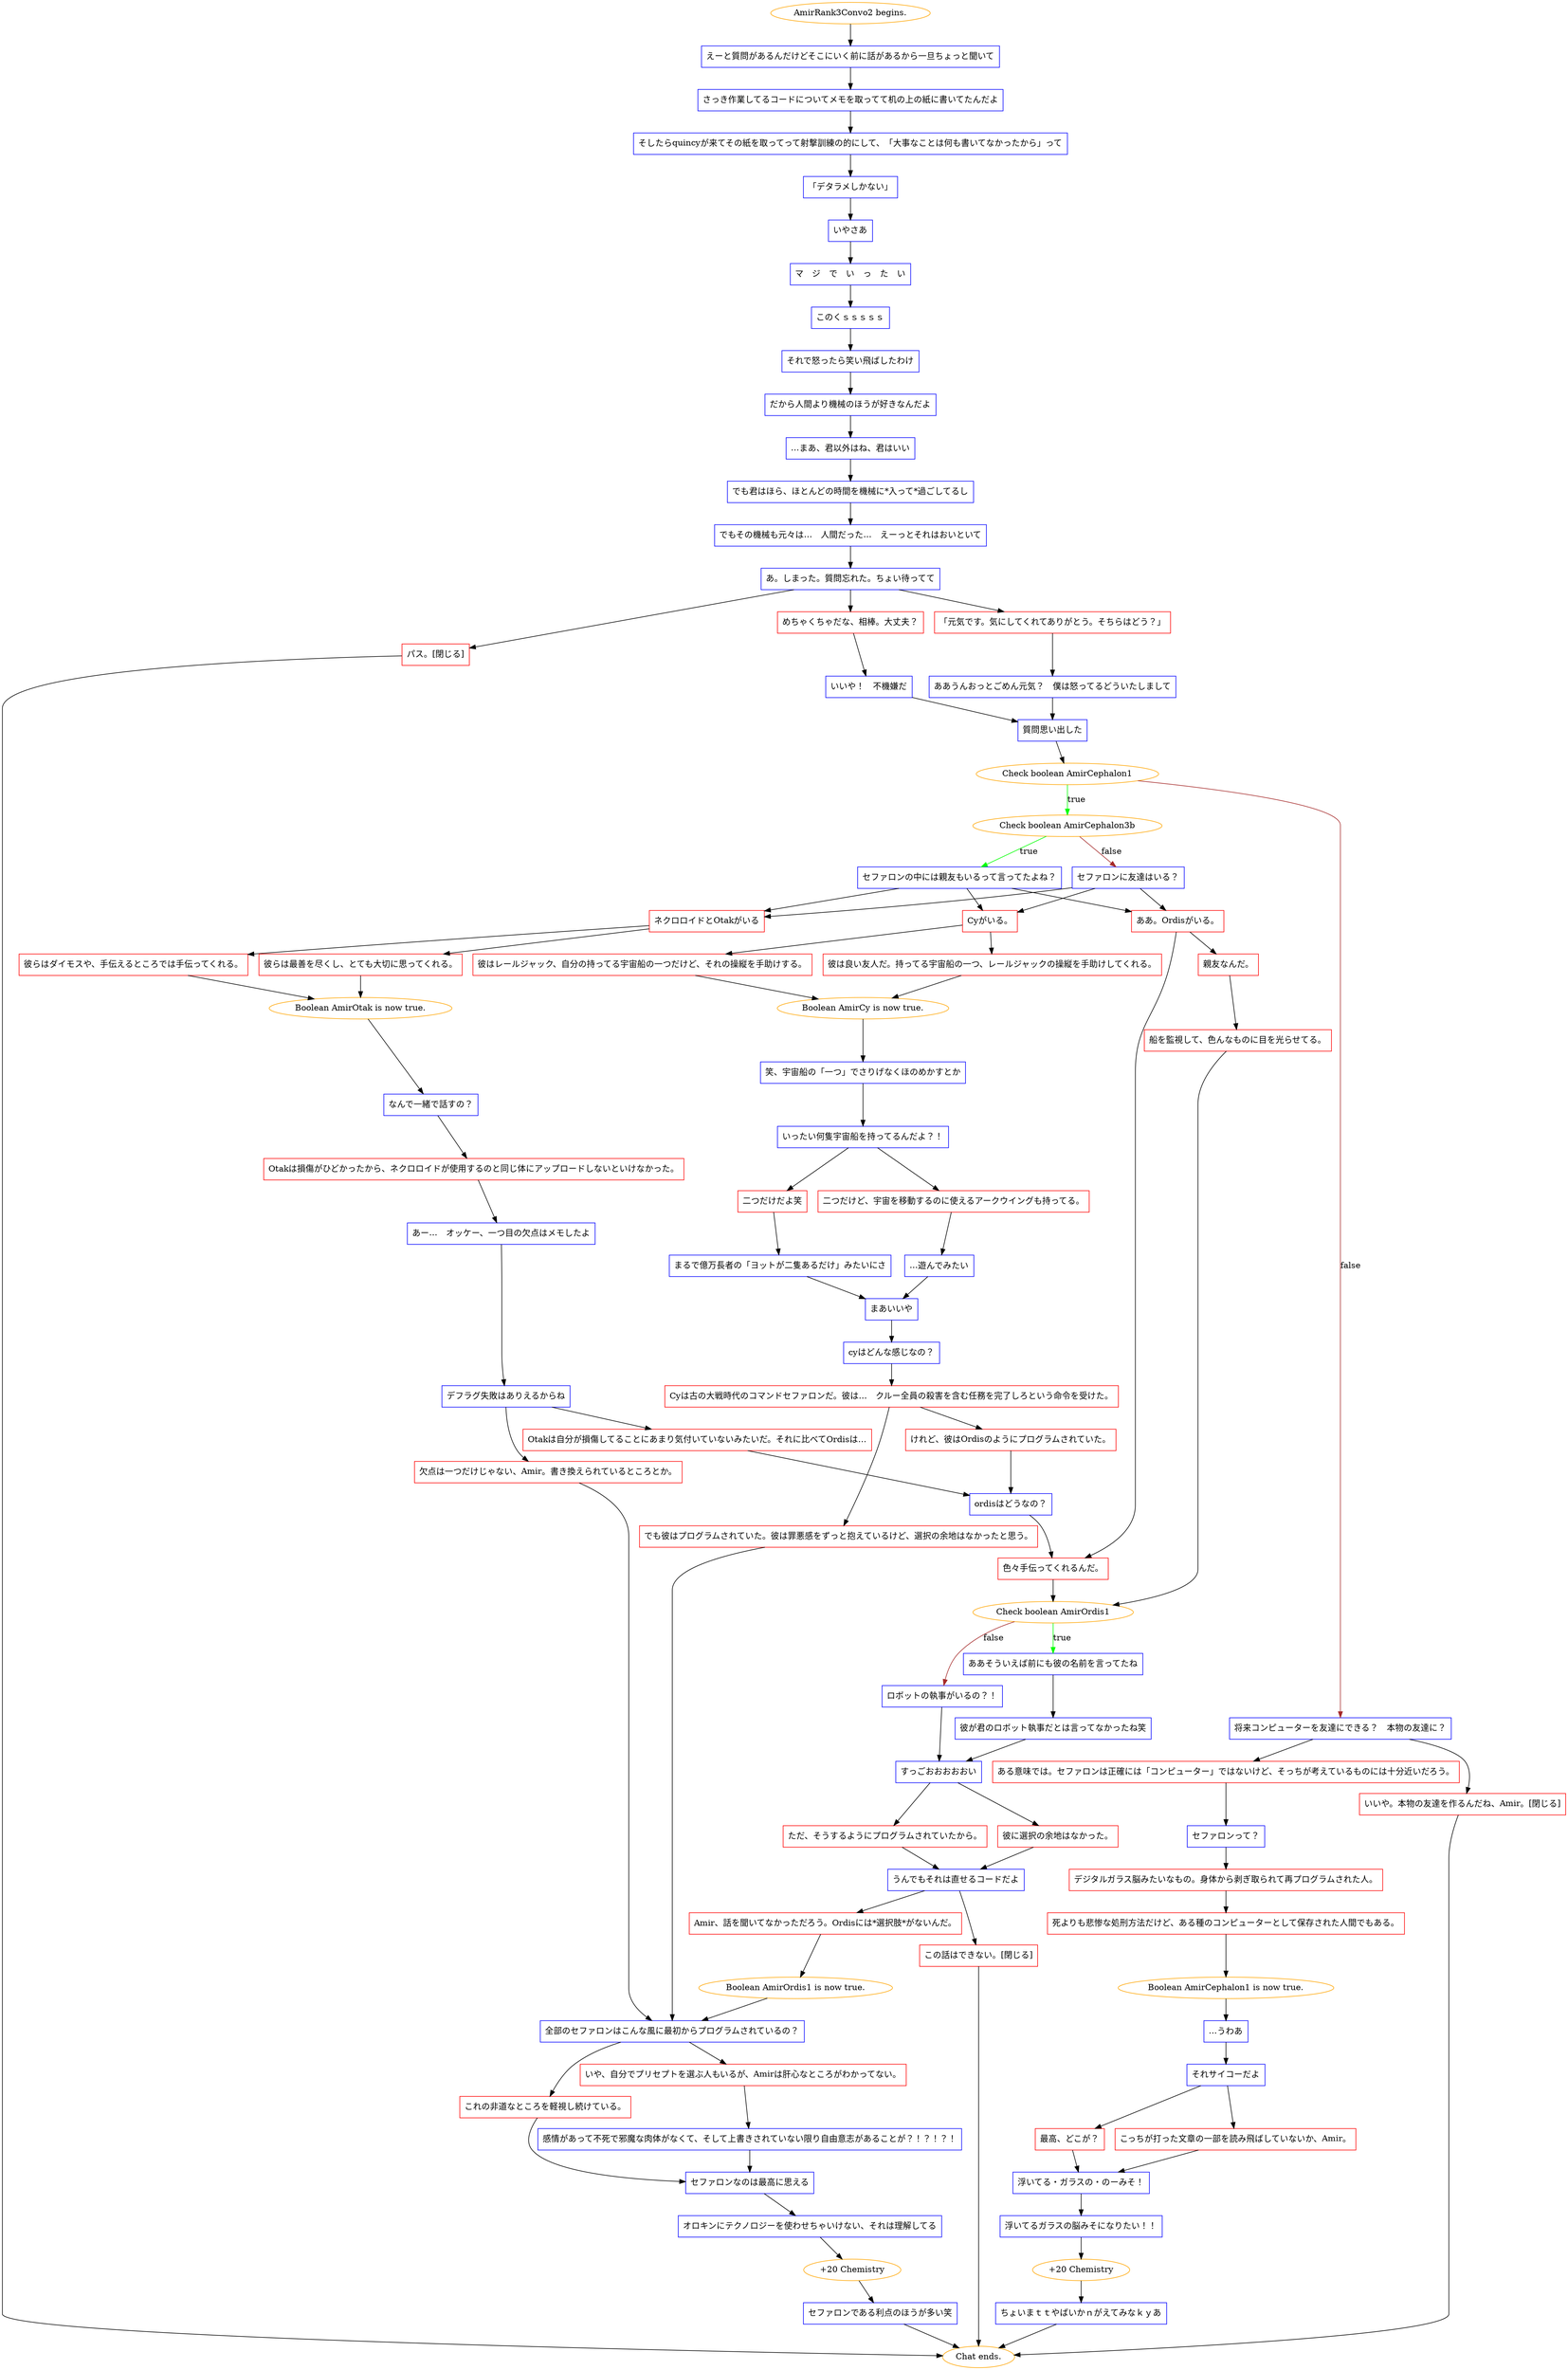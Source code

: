 digraph {
	"AmirRank3Convo2 begins." [color=orange];
		"AmirRank3Convo2 begins." -> j3850875111;
	j3850875111 [label="えーと質問があるんだけどそこにいく前に話があるから一旦ちょっと聞いて",shape=box,color=blue];
		j3850875111 -> j3170703058;
	j3170703058 [label="さっき作業してるコードについてメモを取ってて机の上の紙に書いてたんだよ",shape=box,color=blue];
		j3170703058 -> j199864087;
	j199864087 [label="そしたらquincyが来てその紙を取ってって射撃訓練の的にして、「大事なことは何も書いてなかったから」って",shape=box,color=blue];
		j199864087 -> j1068124851;
	j1068124851 [label="「デタラメしかない」",shape=box,color=blue];
		j1068124851 -> j1607532287;
	j1607532287 [label="いやさあ",shape=box,color=blue];
		j1607532287 -> j3609336421;
	j3609336421 [label="マ　ジ　で　い　っ　た　い",shape=box,color=blue];
		j3609336421 -> j891307993;
	j891307993 [label="このくｓｓｓｓｓ",shape=box,color=blue];
		j891307993 -> j1580053880;
	j1580053880 [label="それで怒ったら笑い飛ばしたわけ",shape=box,color=blue];
		j1580053880 -> j3103734661;
	j3103734661 [label="だから人間より機械のほうが好きなんだよ",shape=box,color=blue];
		j3103734661 -> j2982477223;
	j2982477223 [label="…まあ、君以外はね、君はいい",shape=box,color=blue];
		j2982477223 -> j1832178974;
	j1832178974 [label="でも君はほら、ほとんどの時間を機械に*入って*過ごしてるし",shape=box,color=blue];
		j1832178974 -> j1076294329;
	j1076294329 [label="でもその機械も元々は…　人間だった…　えーっとそれはおいといて",shape=box,color=blue];
		j1076294329 -> j2305707980;
	j2305707980 [label="あ。しまった。質問忘れた。ちょい待ってて",shape=box,color=blue];
		j2305707980 -> j279071124;
		j2305707980 -> j1291204896;
		j2305707980 -> j1322817912;
	j279071124 [label="「元気です。気にしてくれてありがとう。そちらはどう？」",shape=box,color=red];
		j279071124 -> j2294214205;
	j1291204896 [label="めちゃくちゃだな、相棒。大丈夫？",shape=box,color=red];
		j1291204896 -> j3975230219;
	j1322817912 [label="パス。[閉じる]",shape=box,color=red];
		j1322817912 -> "Chat ends.";
	j2294214205 [label="ああうんおっとごめん元気？　僕は怒ってるどういたしまして",shape=box,color=blue];
		j2294214205 -> j383023049;
	j3975230219 [label="いいや！　不機嫌だ",shape=box,color=blue];
		j3975230219 -> j383023049;
	"Chat ends." [color=orange];
	j383023049 [label="質問思い出した",shape=box,color=blue];
		j383023049 -> j983067739;
	j983067739 [label="Check boolean AmirCephalon1",color=orange];
		j983067739 -> j2632229335 [label=true,color=green];
		j983067739 -> j2359292442 [label=false,color=brown];
	j2632229335 [label="Check boolean AmirCephalon3b",color=orange];
		j2632229335 -> j3636912437 [label=true,color=green];
		j2632229335 -> j133441207 [label=false,color=brown];
	j2359292442 [label="将来コンピューターを友達にできる？　本物の友達に？",shape=box,color=blue];
		j2359292442 -> j3346408092;
		j2359292442 -> j315805225;
	j3636912437 [label="セファロンの中には親友もいるって言ってたよね？",shape=box,color=blue];
		j3636912437 -> j488746802;
		j3636912437 -> j1468228317;
		j3636912437 -> j2178881529;
	j133441207 [label="セファロンに友達はいる？",shape=box,color=blue];
		j133441207 -> j488746802;
		j133441207 -> j1468228317;
		j133441207 -> j2178881529;
	j3346408092 [label="いいや。本物の友達を作るんだね、Amir。[閉じる]",shape=box,color=red];
		j3346408092 -> "Chat ends.";
	j315805225 [label="ある意味では。セファロンは正確には「コンピューター」ではないけど、そっちが考えているものには十分近いだろう。",shape=box,color=red];
		j315805225 -> j890096703;
	j488746802 [label="ああ。Ordisがいる。",shape=box,color=red];
		j488746802 -> j2779242724;
		j488746802 -> j2697052762;
	j1468228317 [label="ネクロロイドとOtakがいる",shape=box,color=red];
		j1468228317 -> j1461049339;
		j1468228317 -> j3932160043;
	j2178881529 [label="Cyがいる。",shape=box,color=red];
		j2178881529 -> j2186489837;
		j2178881529 -> j2805210518;
	j890096703 [label="セファロンって？",shape=box,color=blue];
		j890096703 -> j1713041918;
	j2779242724 [label="色々手伝ってくれるんだ。",shape=box,color=red];
		j2779242724 -> j1835984608;
	j2697052762 [label="親友なんだ。",shape=box,color=red];
		j2697052762 -> j2525197410;
	j1461049339 [label="彼らはダイモスや、手伝えるところでは手伝ってくれる。",shape=box,color=red];
		j1461049339 -> j1924714462;
	j3932160043 [label="彼らは最善を尽くし、とても大切に思ってくれる。",shape=box,color=red];
		j3932160043 -> j1924714462;
	j2186489837 [label="彼はレールジャック、自分の持ってる宇宙船の一つだけど、それの操縦を手助けする。",shape=box,color=red];
		j2186489837 -> j1306028504;
	j2805210518 [label="彼は良い友人だ。持ってる宇宙船の一つ、レールジャックの操縦を手助けしてくれる。",shape=box,color=red];
		j2805210518 -> j1306028504;
	j1713041918 [label="デジタルガラス脳みたいなもの。身体から剥ぎ取られて再プログラムされた人。",shape=box,color=red];
		j1713041918 -> j2396160786;
	j1835984608 [label="Check boolean AmirOrdis1",color=orange];
		j1835984608 -> j1703476705 [label=true,color=green];
		j1835984608 -> j106678806 [label=false,color=brown];
	j2525197410 [label="船を監視して、色んなものに目を光らせてる。",shape=box,color=red];
		j2525197410 -> j1835984608;
	j1924714462 [label="Boolean AmirOtak is now true.",color=orange];
		j1924714462 -> j770790242;
	j1306028504 [label="Boolean AmirCy is now true.",color=orange];
		j1306028504 -> j1999138342;
	j2396160786 [label="死よりも悲惨な処刑方法だけど、ある種のコンピューターとして保存された人間でもある。",shape=box,color=red];
		j2396160786 -> j1459583082;
	j1703476705 [label="ああそういえば前にも彼の名前を言ってたね",shape=box,color=blue];
		j1703476705 -> j3296697106;
	j106678806 [label="ロボットの執事がいるの？！",shape=box,color=blue];
		j106678806 -> j1454903644;
	j770790242 [label="なんで一緒で話すの？",shape=box,color=blue];
		j770790242 -> j1982667940;
	j1999138342 [label="笑、宇宙船の「一つ」でさりげなくほのめかすとか",shape=box,color=blue];
		j1999138342 -> j1439911597;
	j1459583082 [label="Boolean AmirCephalon1 is now true.",color=orange];
		j1459583082 -> j2850986112;
	j3296697106 [label="彼が君のロボット執事だとは言ってなかったね笑",shape=box,color=blue];
		j3296697106 -> j1454903644;
	j1454903644 [label="すっごおおおおおい",shape=box,color=blue];
		j1454903644 -> j3158687431;
		j1454903644 -> j3913502230;
	j1982667940 [label="Otakは損傷がひどかったから、ネクロロイドが使用するのと同じ体にアップロードしないといけなかった。",shape=box,color=red];
		j1982667940 -> j421995618;
	j1439911597 [label="いったい何隻宇宙船を持ってるんだよ？！",shape=box,color=blue];
		j1439911597 -> j957508575;
		j1439911597 -> j1327946964;
	j2850986112 [label="…うわあ",shape=box,color=blue];
		j2850986112 -> j377461453;
	j3158687431 [label="彼に選択の余地はなかった。",shape=box,color=red];
		j3158687431 -> j3671228519;
	j3913502230 [label="ただ、そうするようにプログラムされていたから。",shape=box,color=red];
		j3913502230 -> j3671228519;
	j421995618 [label="あー…　オッケー、一つ目の欠点はメモしたよ",shape=box,color=blue];
		j421995618 -> j2232556104;
	j957508575 [label="二つだけだよ笑",shape=box,color=red];
		j957508575 -> j1526452226;
	j1327946964 [label="二つだけど、宇宙を移動するのに使えるアークウイングも持ってる。",shape=box,color=red];
		j1327946964 -> j1488763737;
	j377461453 [label="それサイコーだよ",shape=box,color=blue];
		j377461453 -> j229439360;
		j377461453 -> j3214254248;
	j3671228519 [label="うんでもそれは直せるコードだよ",shape=box,color=blue];
		j3671228519 -> j2401516270;
		j3671228519 -> j1625047777;
	j2232556104 [label="デフラグ失敗はありえるからね",shape=box,color=blue];
		j2232556104 -> j2185958679;
		j2232556104 -> j1765702509;
	j1526452226 [label="まるで億万長者の「ヨットが二隻あるだけ」みたいにさ",shape=box,color=blue];
		j1526452226 -> j3361457979;
	j1488763737 [label="…遊んでみたい",shape=box,color=blue];
		j1488763737 -> j3361457979;
	j229439360 [label="こっちが打った文章の一部を読み飛ばしていないか、Amir。",shape=box,color=red];
		j229439360 -> j1329946395;
	j3214254248 [label="最高、どこが？",shape=box,color=red];
		j3214254248 -> j1329946395;
	j2401516270 [label="この話はできない。[閉じる]",shape=box,color=red];
		j2401516270 -> "Chat ends.";
	j1625047777 [label="Amir、話を聞いてなかっただろう。Ordisには*選択肢*がないんだ。",shape=box,color=red];
		j1625047777 -> j627517742;
	j2185958679 [label="Otakは自分が損傷してることにあまり気付いていないみたいだ。それに比べてOrdisは…",shape=box,color=red];
		j2185958679 -> j338496223;
	j1765702509 [label="欠点は一つだけじゃない、Amir。書き換えられているところとか。",shape=box,color=red];
		j1765702509 -> j4055656340;
	j3361457979 [label="まあいいや",shape=box,color=blue];
		j3361457979 -> j1569045297;
	j1329946395 [label="浮いてる・ガラスの・のーみそ！",shape=box,color=blue];
		j1329946395 -> j698238252;
	j627517742 [label="Boolean AmirOrdis1 is now true.",color=orange];
		j627517742 -> j4055656340;
	j338496223 [label="ordisはどうなの？",shape=box,color=blue];
		j338496223 -> j2779242724;
	j4055656340 [label="全部のセファロンはこんな風に最初からプログラムされているの？",shape=box,color=blue];
		j4055656340 -> j3465088898;
		j4055656340 -> j2708268666;
	j1569045297 [label="cyはどんな感じなの？",shape=box,color=blue];
		j1569045297 -> j1050124537;
	j698238252 [label="浮いてるガラスの脳みそになりたい！！",shape=box,color=blue];
		j698238252 -> j3406320304;
	j3465088898 [label="いや、自分でプリセプトを選ぶ人もいるが、Amirは肝心なところがわかってない。",shape=box,color=red];
		j3465088898 -> j316703738;
	j2708268666 [label="これの非道なところを軽視し続けている。",shape=box,color=red];
		j2708268666 -> j3954324298;
	j1050124537 [label="Cyは古の大戦時代のコマンドセファロンだ。彼は…　クルー全員の殺害を含む任務を完了しろという命令を受けた。",shape=box,color=red];
		j1050124537 -> j4233069723;
		j1050124537 -> j882615264;
	j3406320304 [label="+20 Chemistry",color=orange];
		j3406320304 -> j1782310062;
	j316703738 [label="感情があって不死で邪魔な肉体がなくて、そして上書きされていない限り自由意志があることが？！？！？！",shape=box,color=blue];
		j316703738 -> j3954324298;
	j3954324298 [label="セファロンなのは最高に思える",shape=box,color=blue];
		j3954324298 -> j455343674;
	j4233069723 [label="けれど、彼はOrdisのようにプログラムされていた。",shape=box,color=red];
		j4233069723 -> j338496223;
	j882615264 [label="でも彼はプログラムされていた。彼は罪悪感をずっと抱えているけど、選択の余地はなかったと思う。",shape=box,color=red];
		j882615264 -> j4055656340;
	j1782310062 [label="ちょいまｔｔやばいかｎがえてみなｋｙあ",shape=box,color=blue];
		j1782310062 -> "Chat ends.";
	j455343674 [label="オロキンにテクノロジーを使わせちゃいけない、それは理解してる",shape=box,color=blue];
		j455343674 -> j2490376210;
	j2490376210 [label="+20 Chemistry",color=orange];
		j2490376210 -> j1971278570;
	j1971278570 [label="セファロンである利点のほうが多い笑",shape=box,color=blue];
		j1971278570 -> "Chat ends.";
}